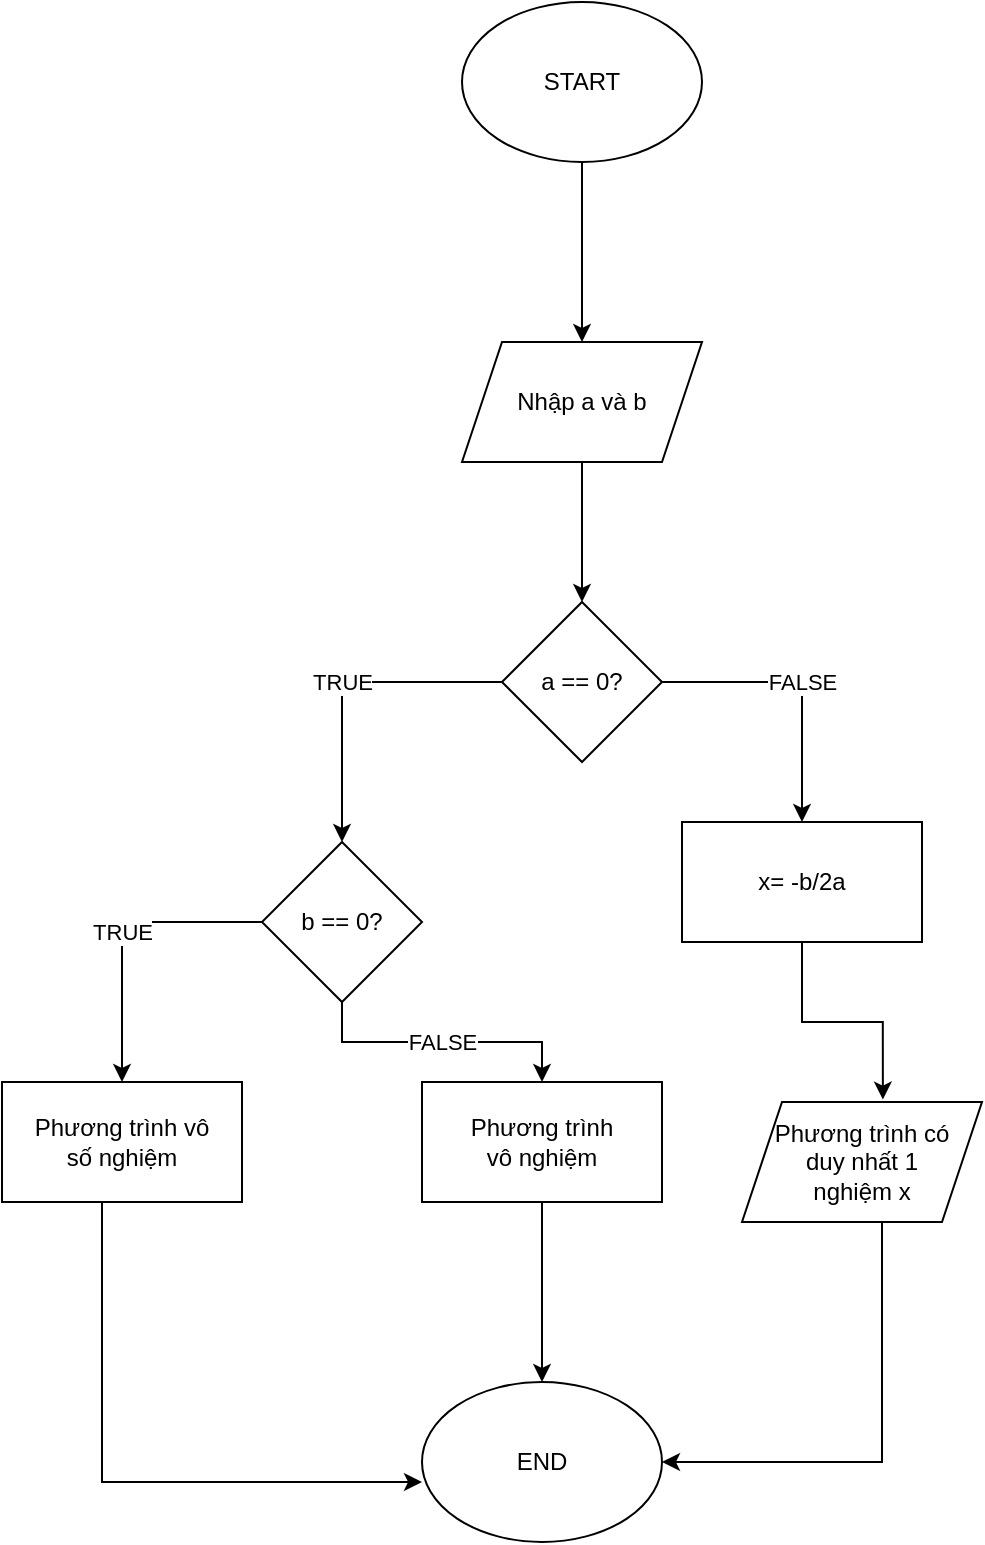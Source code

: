 <mxfile version="25.0.3">
  <diagram id="C5RBs43oDa-KdzZeNtuy" name="Page-1">
    <mxGraphModel dx="1042" dy="565" grid="1" gridSize="10" guides="1" tooltips="1" connect="1" arrows="1" fold="1" page="1" pageScale="1" pageWidth="827" pageHeight="1169" math="0" shadow="0">
      <root>
        <mxCell id="WIyWlLk6GJQsqaUBKTNV-0" />
        <mxCell id="WIyWlLk6GJQsqaUBKTNV-1" parent="WIyWlLk6GJQsqaUBKTNV-0" />
        <mxCell id="RA9dOJkUv8S5tvwuqFEl-4" value="" style="edgeStyle=orthogonalEdgeStyle;rounded=0;orthogonalLoop=1;jettySize=auto;html=1;" edge="1" parent="WIyWlLk6GJQsqaUBKTNV-1" source="RA9dOJkUv8S5tvwuqFEl-0" target="RA9dOJkUv8S5tvwuqFEl-3">
          <mxGeometry relative="1" as="geometry" />
        </mxCell>
        <mxCell id="RA9dOJkUv8S5tvwuqFEl-0" value="START" style="ellipse;whiteSpace=wrap;html=1;" vertex="1" parent="WIyWlLk6GJQsqaUBKTNV-1">
          <mxGeometry x="350" y="150" width="120" height="80" as="geometry" />
        </mxCell>
        <mxCell id="RA9dOJkUv8S5tvwuqFEl-6" value="" style="edgeStyle=orthogonalEdgeStyle;rounded=0;orthogonalLoop=1;jettySize=auto;html=1;" edge="1" parent="WIyWlLk6GJQsqaUBKTNV-1" source="RA9dOJkUv8S5tvwuqFEl-3" target="RA9dOJkUv8S5tvwuqFEl-5">
          <mxGeometry relative="1" as="geometry" />
        </mxCell>
        <mxCell id="RA9dOJkUv8S5tvwuqFEl-3" value="Nhập a và b" style="shape=parallelogram;perimeter=parallelogramPerimeter;whiteSpace=wrap;html=1;fixedSize=1;" vertex="1" parent="WIyWlLk6GJQsqaUBKTNV-1">
          <mxGeometry x="350" y="320" width="120" height="60" as="geometry" />
        </mxCell>
        <mxCell id="RA9dOJkUv8S5tvwuqFEl-10" value="TRUE" style="edgeStyle=orthogonalEdgeStyle;rounded=0;orthogonalLoop=1;jettySize=auto;html=1;" edge="1" parent="WIyWlLk6GJQsqaUBKTNV-1" source="RA9dOJkUv8S5tvwuqFEl-5" target="RA9dOJkUv8S5tvwuqFEl-9">
          <mxGeometry relative="1" as="geometry" />
        </mxCell>
        <mxCell id="RA9dOJkUv8S5tvwuqFEl-12" value="FALSE" style="edgeStyle=orthogonalEdgeStyle;rounded=0;orthogonalLoop=1;jettySize=auto;html=1;" edge="1" parent="WIyWlLk6GJQsqaUBKTNV-1" source="RA9dOJkUv8S5tvwuqFEl-5" target="RA9dOJkUv8S5tvwuqFEl-11">
          <mxGeometry relative="1" as="geometry" />
        </mxCell>
        <mxCell id="RA9dOJkUv8S5tvwuqFEl-5" value="a == 0?" style="rhombus;whiteSpace=wrap;html=1;" vertex="1" parent="WIyWlLk6GJQsqaUBKTNV-1">
          <mxGeometry x="370" y="450" width="80" height="80" as="geometry" />
        </mxCell>
        <mxCell id="RA9dOJkUv8S5tvwuqFEl-14" value="TRUE" style="edgeStyle=orthogonalEdgeStyle;rounded=0;orthogonalLoop=1;jettySize=auto;html=1;" edge="1" parent="WIyWlLk6GJQsqaUBKTNV-1" source="RA9dOJkUv8S5tvwuqFEl-9" target="RA9dOJkUv8S5tvwuqFEl-13">
          <mxGeometry relative="1" as="geometry" />
        </mxCell>
        <mxCell id="RA9dOJkUv8S5tvwuqFEl-17" value="FALSE" style="edgeStyle=orthogonalEdgeStyle;rounded=0;orthogonalLoop=1;jettySize=auto;html=1;" edge="1" parent="WIyWlLk6GJQsqaUBKTNV-1" source="RA9dOJkUv8S5tvwuqFEl-9" target="RA9dOJkUv8S5tvwuqFEl-16">
          <mxGeometry relative="1" as="geometry" />
        </mxCell>
        <mxCell id="RA9dOJkUv8S5tvwuqFEl-9" value="b == 0?" style="rhombus;whiteSpace=wrap;html=1;" vertex="1" parent="WIyWlLk6GJQsqaUBKTNV-1">
          <mxGeometry x="250" y="570" width="80" height="80" as="geometry" />
        </mxCell>
        <mxCell id="RA9dOJkUv8S5tvwuqFEl-11" value="x= -b/2a" style="whiteSpace=wrap;html=1;" vertex="1" parent="WIyWlLk6GJQsqaUBKTNV-1">
          <mxGeometry x="460" y="560" width="120" height="60" as="geometry" />
        </mxCell>
        <mxCell id="RA9dOJkUv8S5tvwuqFEl-13" value="Phương trình vô&lt;br&gt;số nghiệm" style="whiteSpace=wrap;html=1;" vertex="1" parent="WIyWlLk6GJQsqaUBKTNV-1">
          <mxGeometry x="120" y="690" width="120" height="60" as="geometry" />
        </mxCell>
        <mxCell id="RA9dOJkUv8S5tvwuqFEl-22" style="edgeStyle=orthogonalEdgeStyle;rounded=0;orthogonalLoop=1;jettySize=auto;html=1;entryX=0.5;entryY=0;entryDx=0;entryDy=0;" edge="1" parent="WIyWlLk6GJQsqaUBKTNV-1" source="RA9dOJkUv8S5tvwuqFEl-16" target="RA9dOJkUv8S5tvwuqFEl-20">
          <mxGeometry relative="1" as="geometry" />
        </mxCell>
        <mxCell id="RA9dOJkUv8S5tvwuqFEl-16" value="Phương trình&lt;br&gt;vô nghiệm" style="whiteSpace=wrap;html=1;" vertex="1" parent="WIyWlLk6GJQsqaUBKTNV-1">
          <mxGeometry x="330" y="690" width="120" height="60" as="geometry" />
        </mxCell>
        <mxCell id="RA9dOJkUv8S5tvwuqFEl-23" style="edgeStyle=orthogonalEdgeStyle;rounded=0;orthogonalLoop=1;jettySize=auto;html=1;entryX=1;entryY=0.5;entryDx=0;entryDy=0;" edge="1" parent="WIyWlLk6GJQsqaUBKTNV-1" source="RA9dOJkUv8S5tvwuqFEl-18" target="RA9dOJkUv8S5tvwuqFEl-20">
          <mxGeometry relative="1" as="geometry">
            <mxPoint x="460" y="880" as="targetPoint" />
            <Array as="points">
              <mxPoint x="560" y="880" />
            </Array>
          </mxGeometry>
        </mxCell>
        <mxCell id="RA9dOJkUv8S5tvwuqFEl-18" value="Phương trình có&lt;br&gt;duy nhất 1 &lt;br&gt;nghiệm x" style="shape=parallelogram;perimeter=parallelogramPerimeter;whiteSpace=wrap;html=1;fixedSize=1;" vertex="1" parent="WIyWlLk6GJQsqaUBKTNV-1">
          <mxGeometry x="490" y="700" width="120" height="60" as="geometry" />
        </mxCell>
        <mxCell id="RA9dOJkUv8S5tvwuqFEl-19" style="edgeStyle=orthogonalEdgeStyle;rounded=0;orthogonalLoop=1;jettySize=auto;html=1;entryX=0.587;entryY=-0.02;entryDx=0;entryDy=0;entryPerimeter=0;" edge="1" parent="WIyWlLk6GJQsqaUBKTNV-1" source="RA9dOJkUv8S5tvwuqFEl-11" target="RA9dOJkUv8S5tvwuqFEl-18">
          <mxGeometry relative="1" as="geometry" />
        </mxCell>
        <mxCell id="RA9dOJkUv8S5tvwuqFEl-20" value="END" style="ellipse;whiteSpace=wrap;html=1;" vertex="1" parent="WIyWlLk6GJQsqaUBKTNV-1">
          <mxGeometry x="330" y="840" width="120" height="80" as="geometry" />
        </mxCell>
        <mxCell id="RA9dOJkUv8S5tvwuqFEl-21" style="edgeStyle=orthogonalEdgeStyle;rounded=0;orthogonalLoop=1;jettySize=auto;html=1;entryX=0;entryY=0.625;entryDx=0;entryDy=0;entryPerimeter=0;" edge="1" parent="WIyWlLk6GJQsqaUBKTNV-1" source="RA9dOJkUv8S5tvwuqFEl-13" target="RA9dOJkUv8S5tvwuqFEl-20">
          <mxGeometry relative="1" as="geometry">
            <Array as="points">
              <mxPoint x="170" y="890" />
            </Array>
          </mxGeometry>
        </mxCell>
      </root>
    </mxGraphModel>
  </diagram>
</mxfile>
